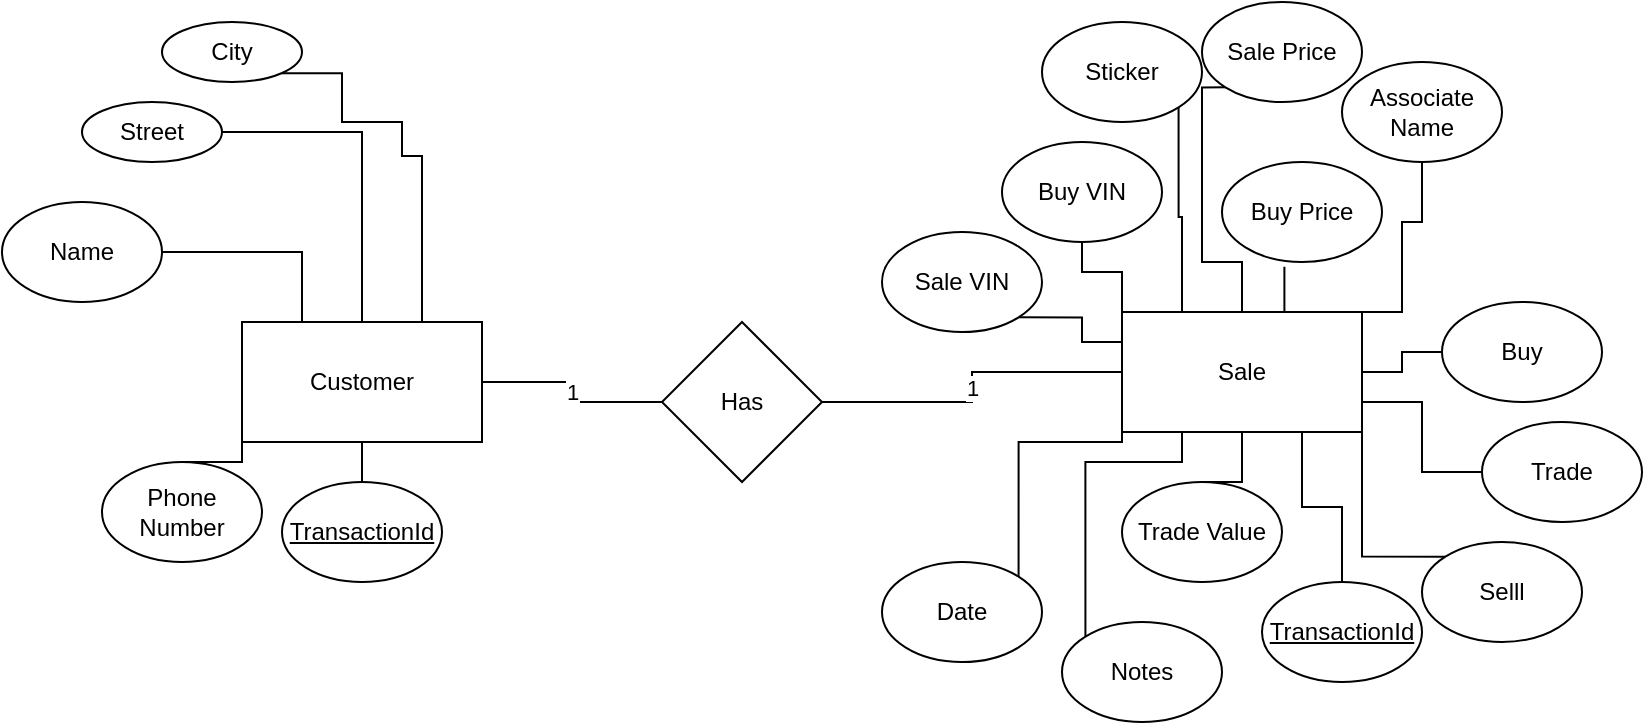 <mxfile version="22.0.0" type="device">
  <diagram id="R2lEEEUBdFMjLlhIrx00" name="Page-1">
    <mxGraphModel dx="988" dy="582" grid="1" gridSize="10" guides="1" tooltips="1" connect="1" arrows="1" fold="1" page="1" pageScale="1" pageWidth="850" pageHeight="1100" math="0" shadow="0" extFonts="Permanent Marker^https://fonts.googleapis.com/css?family=Permanent+Marker">
      <root>
        <mxCell id="0" />
        <mxCell id="1" parent="0" />
        <mxCell id="QbFRDrq9OHAnYULUhJMN-31" style="edgeStyle=orthogonalEdgeStyle;rounded=0;orthogonalLoop=1;jettySize=auto;html=1;exitX=0.5;exitY=1;exitDx=0;exitDy=0;entryX=0.5;entryY=0;entryDx=0;entryDy=0;endArrow=none;endFill=0;" parent="1" source="QbFRDrq9OHAnYULUhJMN-6" target="QbFRDrq9OHAnYULUhJMN-30" edge="1">
          <mxGeometry relative="1" as="geometry" />
        </mxCell>
        <mxCell id="QbFRDrq9OHAnYULUhJMN-61" value="1" style="edgeStyle=orthogonalEdgeStyle;rounded=0;orthogonalLoop=1;jettySize=auto;html=1;exitX=1;exitY=0.5;exitDx=0;exitDy=0;entryX=0;entryY=0.5;entryDx=0;entryDy=0;endArrow=none;endFill=0;" parent="1" source="QbFRDrq9OHAnYULUhJMN-6" target="QbFRDrq9OHAnYULUhJMN-60" edge="1">
          <mxGeometry relative="1" as="geometry" />
        </mxCell>
        <mxCell id="QbFRDrq9OHAnYULUhJMN-6" value="Customer" style="rounded=0;whiteSpace=wrap;html=1;" parent="1" vertex="1">
          <mxGeometry x="130" y="220" width="120" height="60" as="geometry" />
        </mxCell>
        <mxCell id="QbFRDrq9OHAnYULUhJMN-25" style="edgeStyle=orthogonalEdgeStyle;rounded=0;orthogonalLoop=1;jettySize=auto;html=1;exitX=1;exitY=0.5;exitDx=0;exitDy=0;entryX=0.25;entryY=0;entryDx=0;entryDy=0;endArrow=none;endFill=0;" parent="1" source="QbFRDrq9OHAnYULUhJMN-10" target="QbFRDrq9OHAnYULUhJMN-6" edge="1">
          <mxGeometry relative="1" as="geometry" />
        </mxCell>
        <mxCell id="QbFRDrq9OHAnYULUhJMN-10" value="Name" style="ellipse;whiteSpace=wrap;html=1;" parent="1" vertex="1">
          <mxGeometry x="10" y="160" width="80" height="50" as="geometry" />
        </mxCell>
        <mxCell id="QbFRDrq9OHAnYULUhJMN-20" style="edgeStyle=orthogonalEdgeStyle;rounded=0;orthogonalLoop=1;jettySize=auto;html=1;exitX=1;exitY=0.5;exitDx=0;exitDy=0;entryX=0.5;entryY=0;entryDx=0;entryDy=0;endArrow=none;endFill=0;" parent="1" source="QbFRDrq9OHAnYULUhJMN-13" target="QbFRDrq9OHAnYULUhJMN-6" edge="1">
          <mxGeometry relative="1" as="geometry">
            <mxPoint x="150" y="155" as="targetPoint" />
          </mxGeometry>
        </mxCell>
        <mxCell id="QbFRDrq9OHAnYULUhJMN-13" value="Street" style="ellipse;whiteSpace=wrap;html=1;" parent="1" vertex="1">
          <mxGeometry x="50" y="110" width="70" height="30" as="geometry" />
        </mxCell>
        <mxCell id="QbFRDrq9OHAnYULUhJMN-19" style="edgeStyle=orthogonalEdgeStyle;rounded=0;orthogonalLoop=1;jettySize=auto;html=1;exitX=1;exitY=1;exitDx=0;exitDy=0;entryX=0.75;entryY=0;entryDx=0;entryDy=0;endArrow=none;endFill=0;" parent="1" source="QbFRDrq9OHAnYULUhJMN-14" target="QbFRDrq9OHAnYULUhJMN-6" edge="1">
          <mxGeometry relative="1" as="geometry">
            <mxPoint x="161.716" y="137.322" as="targetPoint" />
            <Array as="points">
              <mxPoint x="180" y="96" />
              <mxPoint x="180" y="120" />
              <mxPoint x="210" y="120" />
              <mxPoint x="210" y="137" />
              <mxPoint x="220" y="137" />
            </Array>
          </mxGeometry>
        </mxCell>
        <mxCell id="QbFRDrq9OHAnYULUhJMN-14" value="City" style="ellipse;whiteSpace=wrap;html=1;" parent="1" vertex="1">
          <mxGeometry x="90" y="70" width="70" height="30" as="geometry" />
        </mxCell>
        <mxCell id="QbFRDrq9OHAnYULUhJMN-29" style="edgeStyle=orthogonalEdgeStyle;rounded=0;orthogonalLoop=1;jettySize=auto;html=1;exitX=0.5;exitY=0;exitDx=0;exitDy=0;entryX=0;entryY=0.75;entryDx=0;entryDy=0;endArrow=none;endFill=0;" parent="1" source="QbFRDrq9OHAnYULUhJMN-28" target="QbFRDrq9OHAnYULUhJMN-6" edge="1">
          <mxGeometry relative="1" as="geometry" />
        </mxCell>
        <mxCell id="QbFRDrq9OHAnYULUhJMN-28" value="Phone Number" style="ellipse;whiteSpace=wrap;html=1;" parent="1" vertex="1">
          <mxGeometry x="60" y="290" width="80" height="50" as="geometry" />
        </mxCell>
        <mxCell id="QbFRDrq9OHAnYULUhJMN-30" value="&lt;u&gt;TransactionId&lt;/u&gt;" style="ellipse;whiteSpace=wrap;html=1;" parent="1" vertex="1">
          <mxGeometry x="150" y="300" width="80" height="50" as="geometry" />
        </mxCell>
        <mxCell id="QbFRDrq9OHAnYULUhJMN-46" style="edgeStyle=orthogonalEdgeStyle;rounded=0;orthogonalLoop=1;jettySize=auto;html=1;exitX=0;exitY=0.25;exitDx=0;exitDy=0;entryX=1;entryY=1;entryDx=0;entryDy=0;endArrow=none;endFill=0;" parent="1" source="QbFRDrq9OHAnYULUhJMN-32" target="QbFRDrq9OHAnYULUhJMN-44" edge="1">
          <mxGeometry relative="1" as="geometry" />
        </mxCell>
        <mxCell id="QbFRDrq9OHAnYULUhJMN-47" style="edgeStyle=orthogonalEdgeStyle;rounded=0;orthogonalLoop=1;jettySize=auto;html=1;exitX=0;exitY=0;exitDx=0;exitDy=0;entryX=0.5;entryY=1;entryDx=0;entryDy=0;endArrow=none;endFill=0;" parent="1" source="QbFRDrq9OHAnYULUhJMN-32" target="QbFRDrq9OHAnYULUhJMN-43" edge="1">
          <mxGeometry relative="1" as="geometry" />
        </mxCell>
        <mxCell id="QbFRDrq9OHAnYULUhJMN-48" style="edgeStyle=orthogonalEdgeStyle;rounded=0;orthogonalLoop=1;jettySize=auto;html=1;exitX=0.25;exitY=0;exitDx=0;exitDy=0;entryX=1;entryY=1;entryDx=0;entryDy=0;endArrow=none;endFill=0;" parent="1" source="QbFRDrq9OHAnYULUhJMN-32" target="QbFRDrq9OHAnYULUhJMN-41" edge="1">
          <mxGeometry relative="1" as="geometry" />
        </mxCell>
        <mxCell id="QbFRDrq9OHAnYULUhJMN-50" style="edgeStyle=orthogonalEdgeStyle;rounded=0;orthogonalLoop=1;jettySize=auto;html=1;exitX=1;exitY=0;exitDx=0;exitDy=0;entryX=0.5;entryY=1;entryDx=0;entryDy=0;endArrow=none;endFill=0;" parent="1" source="QbFRDrq9OHAnYULUhJMN-32" target="QbFRDrq9OHAnYULUhJMN-34" edge="1">
          <mxGeometry relative="1" as="geometry">
            <Array as="points">
              <mxPoint x="710" y="215" />
              <mxPoint x="710" y="170" />
              <mxPoint x="720" y="170" />
            </Array>
          </mxGeometry>
        </mxCell>
        <mxCell id="QbFRDrq9OHAnYULUhJMN-32" value="Sale" style="rounded=0;whiteSpace=wrap;html=1;" parent="1" vertex="1">
          <mxGeometry x="570" y="215" width="120" height="60" as="geometry" />
        </mxCell>
        <mxCell id="QbFRDrq9OHAnYULUhJMN-55" style="edgeStyle=orthogonalEdgeStyle;rounded=0;orthogonalLoop=1;jettySize=auto;html=1;exitX=0.5;exitY=0;exitDx=0;exitDy=0;entryX=0.75;entryY=1;entryDx=0;entryDy=0;endArrow=none;endFill=0;" parent="1" source="QbFRDrq9OHAnYULUhJMN-33" target="QbFRDrq9OHAnYULUhJMN-32" edge="1">
          <mxGeometry relative="1" as="geometry" />
        </mxCell>
        <mxCell id="QbFRDrq9OHAnYULUhJMN-33" value="&lt;u&gt;TransactionId&lt;/u&gt;" style="ellipse;whiteSpace=wrap;html=1;" parent="1" vertex="1">
          <mxGeometry x="640" y="350" width="80" height="50" as="geometry" />
        </mxCell>
        <mxCell id="QbFRDrq9OHAnYULUhJMN-34" value="Associate Name" style="ellipse;whiteSpace=wrap;html=1;" parent="1" vertex="1">
          <mxGeometry x="680" y="90" width="80" height="50" as="geometry" />
        </mxCell>
        <mxCell id="QbFRDrq9OHAnYULUhJMN-52" style="edgeStyle=orthogonalEdgeStyle;rounded=0;orthogonalLoop=1;jettySize=auto;html=1;exitX=0;exitY=0.5;exitDx=0;exitDy=0;entryX=1;entryY=0.5;entryDx=0;entryDy=0;endArrow=none;endFill=0;" parent="1" source="QbFRDrq9OHAnYULUhJMN-36" target="QbFRDrq9OHAnYULUhJMN-32" edge="1">
          <mxGeometry relative="1" as="geometry" />
        </mxCell>
        <mxCell id="QbFRDrq9OHAnYULUhJMN-36" value="Buy" style="ellipse;whiteSpace=wrap;html=1;" parent="1" vertex="1">
          <mxGeometry x="730" y="210" width="80" height="50" as="geometry" />
        </mxCell>
        <mxCell id="QbFRDrq9OHAnYULUhJMN-53" style="edgeStyle=orthogonalEdgeStyle;rounded=0;orthogonalLoop=1;jettySize=auto;html=1;exitX=0;exitY=0.5;exitDx=0;exitDy=0;entryX=1;entryY=0.75;entryDx=0;entryDy=0;endArrow=none;endFill=0;" parent="1" source="QbFRDrq9OHAnYULUhJMN-37" target="QbFRDrq9OHAnYULUhJMN-32" edge="1">
          <mxGeometry relative="1" as="geometry" />
        </mxCell>
        <mxCell id="QbFRDrq9OHAnYULUhJMN-37" value="Trade" style="ellipse;whiteSpace=wrap;html=1;" parent="1" vertex="1">
          <mxGeometry x="750" y="270" width="80" height="50" as="geometry" />
        </mxCell>
        <mxCell id="QbFRDrq9OHAnYULUhJMN-54" style="edgeStyle=orthogonalEdgeStyle;rounded=0;orthogonalLoop=1;jettySize=auto;html=1;exitX=0;exitY=0;exitDx=0;exitDy=0;entryX=1;entryY=1;entryDx=0;entryDy=0;endArrow=none;endFill=0;" parent="1" source="QbFRDrq9OHAnYULUhJMN-38" target="QbFRDrq9OHAnYULUhJMN-32" edge="1">
          <mxGeometry relative="1" as="geometry" />
        </mxCell>
        <mxCell id="QbFRDrq9OHAnYULUhJMN-38" value="Selll" style="ellipse;whiteSpace=wrap;html=1;" parent="1" vertex="1">
          <mxGeometry x="720" y="330" width="80" height="50" as="geometry" />
        </mxCell>
        <mxCell id="QbFRDrq9OHAnYULUhJMN-39" value="Buy Price" style="ellipse;whiteSpace=wrap;html=1;" parent="1" vertex="1">
          <mxGeometry x="620" y="140" width="80" height="50" as="geometry" />
        </mxCell>
        <mxCell id="QbFRDrq9OHAnYULUhJMN-56" style="edgeStyle=orthogonalEdgeStyle;rounded=0;orthogonalLoop=1;jettySize=auto;html=1;exitX=0.5;exitY=0;exitDx=0;exitDy=0;entryX=0.5;entryY=1;entryDx=0;entryDy=0;endArrow=none;endFill=0;" parent="1" source="QbFRDrq9OHAnYULUhJMN-40" target="QbFRDrq9OHAnYULUhJMN-32" edge="1">
          <mxGeometry relative="1" as="geometry" />
        </mxCell>
        <mxCell id="QbFRDrq9OHAnYULUhJMN-40" value="Trade Value" style="ellipse;whiteSpace=wrap;html=1;" parent="1" vertex="1">
          <mxGeometry x="570" y="300" width="80" height="50" as="geometry" />
        </mxCell>
        <mxCell id="QbFRDrq9OHAnYULUhJMN-41" value="Sticker" style="ellipse;whiteSpace=wrap;html=1;" parent="1" vertex="1">
          <mxGeometry x="530" y="70" width="80" height="50" as="geometry" />
        </mxCell>
        <mxCell id="QbFRDrq9OHAnYULUhJMN-59" style="edgeStyle=orthogonalEdgeStyle;rounded=0;orthogonalLoop=1;jettySize=auto;html=1;exitX=1;exitY=0;exitDx=0;exitDy=0;entryX=0;entryY=1;entryDx=0;entryDy=0;endArrow=none;endFill=0;" parent="1" source="QbFRDrq9OHAnYULUhJMN-42" target="QbFRDrq9OHAnYULUhJMN-32" edge="1">
          <mxGeometry relative="1" as="geometry">
            <Array as="points">
              <mxPoint x="518" y="280" />
              <mxPoint x="570" y="280" />
            </Array>
          </mxGeometry>
        </mxCell>
        <mxCell id="QbFRDrq9OHAnYULUhJMN-42" value="Date" style="ellipse;whiteSpace=wrap;html=1;" parent="1" vertex="1">
          <mxGeometry x="450" y="340" width="80" height="50" as="geometry" />
        </mxCell>
        <mxCell id="QbFRDrq9OHAnYULUhJMN-43" value="Buy VIN" style="ellipse;whiteSpace=wrap;html=1;" parent="1" vertex="1">
          <mxGeometry x="510" y="130" width="80" height="50" as="geometry" />
        </mxCell>
        <mxCell id="QbFRDrq9OHAnYULUhJMN-44" value="Sale VIN" style="ellipse;whiteSpace=wrap;html=1;" parent="1" vertex="1">
          <mxGeometry x="450" y="175" width="80" height="50" as="geometry" />
        </mxCell>
        <mxCell id="QbFRDrq9OHAnYULUhJMN-58" style="edgeStyle=orthogonalEdgeStyle;rounded=0;orthogonalLoop=1;jettySize=auto;html=1;exitX=0;exitY=0;exitDx=0;exitDy=0;entryX=0.25;entryY=1;entryDx=0;entryDy=0;endArrow=none;endFill=0;" parent="1" source="QbFRDrq9OHAnYULUhJMN-45" target="QbFRDrq9OHAnYULUhJMN-32" edge="1">
          <mxGeometry relative="1" as="geometry">
            <Array as="points">
              <mxPoint x="552" y="290" />
              <mxPoint x="600" y="290" />
            </Array>
          </mxGeometry>
        </mxCell>
        <mxCell id="QbFRDrq9OHAnYULUhJMN-45" value="Notes" style="ellipse;whiteSpace=wrap;html=1;" parent="1" vertex="1">
          <mxGeometry x="540" y="370" width="80" height="50" as="geometry" />
        </mxCell>
        <mxCell id="QbFRDrq9OHAnYULUhJMN-49" style="edgeStyle=orthogonalEdgeStyle;rounded=0;orthogonalLoop=1;jettySize=auto;html=1;exitX=0.75;exitY=0;exitDx=0;exitDy=0;entryX=0.39;entryY=1.048;entryDx=0;entryDy=0;entryPerimeter=0;endArrow=none;endFill=0;" parent="1" source="QbFRDrq9OHAnYULUhJMN-32" target="QbFRDrq9OHAnYULUhJMN-39" edge="1">
          <mxGeometry relative="1" as="geometry" />
        </mxCell>
        <mxCell id="QbFRDrq9OHAnYULUhJMN-62" value="1" style="edgeStyle=orthogonalEdgeStyle;rounded=0;orthogonalLoop=1;jettySize=auto;html=1;exitX=1;exitY=0.5;exitDx=0;exitDy=0;endArrow=none;endFill=0;" parent="1" source="QbFRDrq9OHAnYULUhJMN-60" target="QbFRDrq9OHAnYULUhJMN-32" edge="1">
          <mxGeometry relative="1" as="geometry" />
        </mxCell>
        <mxCell id="QbFRDrq9OHAnYULUhJMN-60" value="Has" style="rhombus;whiteSpace=wrap;html=1;" parent="1" vertex="1">
          <mxGeometry x="340" y="220" width="80" height="80" as="geometry" />
        </mxCell>
        <mxCell id="o-kUBSOYvBA5BmBTyzHI-2" style="edgeStyle=orthogonalEdgeStyle;rounded=0;orthogonalLoop=1;jettySize=auto;html=1;exitX=0;exitY=1;exitDx=0;exitDy=0;endArrow=none;endFill=0;" parent="1" source="o-kUBSOYvBA5BmBTyzHI-1" target="QbFRDrq9OHAnYULUhJMN-32" edge="1">
          <mxGeometry relative="1" as="geometry">
            <Array as="points">
              <mxPoint x="610" y="103" />
              <mxPoint x="610" y="190" />
              <mxPoint x="630" y="190" />
            </Array>
          </mxGeometry>
        </mxCell>
        <mxCell id="o-kUBSOYvBA5BmBTyzHI-1" value="Sale Price" style="ellipse;whiteSpace=wrap;html=1;" parent="1" vertex="1">
          <mxGeometry x="610" y="60" width="80" height="50" as="geometry" />
        </mxCell>
      </root>
    </mxGraphModel>
  </diagram>
</mxfile>
